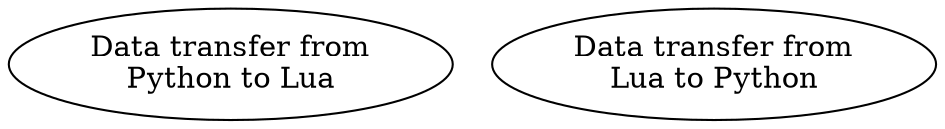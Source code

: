 digraph topics {
	DataPython2Lua [label=<Data transfer from<BR/>Python to Lua>];
	DataLua2Python [label=<Data transfer from<BR/>Lua to Python>];
}
